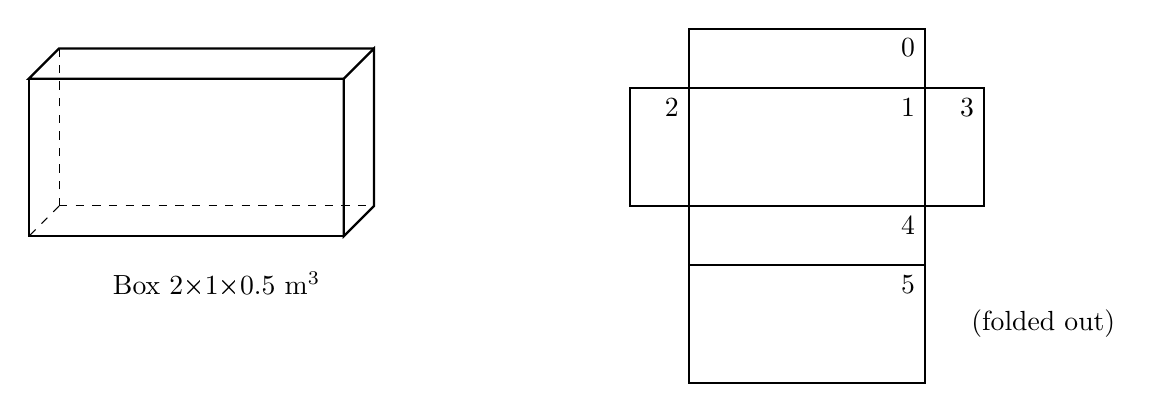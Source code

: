 ﻿\begin{tikzpicture}[>=latex,scale=2,thick]
\begin{scope}[dashed,thin]
\draw (0,0,0) -- +(2,0,0);
\draw (0,0,0) -- +(0,1,0);
\draw (0,0,0) -- +(0,0,0.5);
\end{scope}
\draw (2,0,0) -- +(0,1,0) -- +(0,1,0.5) -- +(0,0,0.5) -- cycle;
\draw (2,1,0) -- +(-2,0,0) -- +(-2,0,0.5) -- +(0,0,0.5);
\draw (0,1,0.5) -- +(0,-1,0) -- +(2,-1,0);
\node at (1,-0.5) {Box 2\texttimes 1\texttimes 0.5 m\textsuperscript3};
\begin{scope}[xshift=4cm,scale=.75]
\draw (0,1) rectangle (2,1.5) node[below left] {0};
\draw (0,0) rectangle (2,1) node[below left] {1};
\draw (0,-.5) rectangle (2,0) node[below left] {4};
\draw (-0.5,0) rectangle (0,1) node[below left] {2};
\draw (2,0) rectangle (2.5,1) node[below left] {3};
\draw (0,-1.5) rectangle (2,-0.5) node[below left] {5};
\node at (3,-1) {(folded out)};
\end{scope}
\end{tikzpicture}